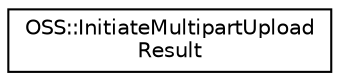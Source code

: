 digraph "类继承关系图"
{
  edge [fontname="Helvetica",fontsize="10",labelfontname="Helvetica",labelfontsize="10"];
  node [fontname="Helvetica",fontsize="10",shape=record];
  rankdir="LR";
  Node1 [label="OSS::InitiateMultipartUpload\lResult",height=0.2,width=0.4,color="black", fillcolor="white", style="filled",URL="$class_o_s_s_1_1_initiate_multipart_upload_result.html"];
}
